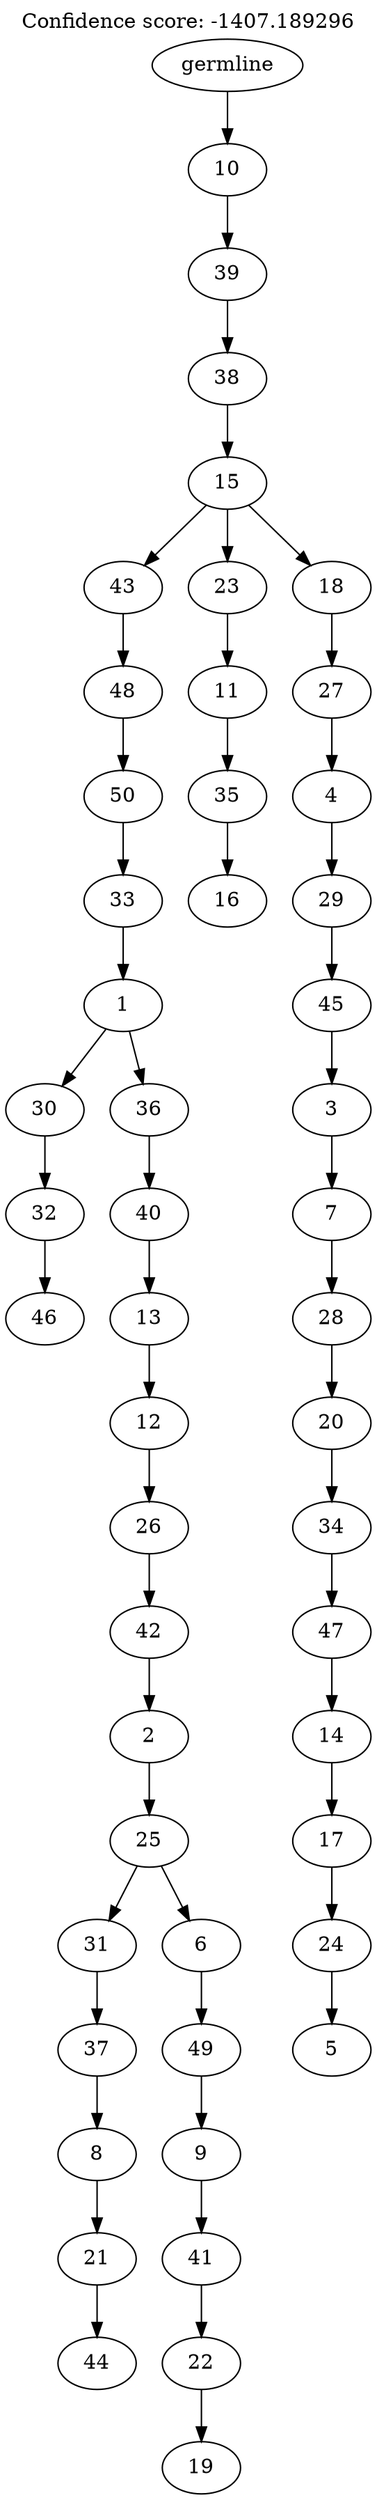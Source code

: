 digraph g {
	"49" -> "50";
	"50" [label="46"];
	"48" -> "49";
	"49" [label="32"];
	"46" -> "47";
	"47" [label="44"];
	"45" -> "46";
	"46" [label="21"];
	"44" -> "45";
	"45" [label="8"];
	"43" -> "44";
	"44" [label="37"];
	"41" -> "42";
	"42" [label="19"];
	"40" -> "41";
	"41" [label="22"];
	"39" -> "40";
	"40" [label="41"];
	"38" -> "39";
	"39" [label="9"];
	"37" -> "38";
	"38" [label="49"];
	"36" -> "37";
	"37" [label="6"];
	"36" -> "43";
	"43" [label="31"];
	"35" -> "36";
	"36" [label="25"];
	"34" -> "35";
	"35" [label="2"];
	"33" -> "34";
	"34" [label="42"];
	"32" -> "33";
	"33" [label="26"];
	"31" -> "32";
	"32" [label="12"];
	"30" -> "31";
	"31" [label="13"];
	"29" -> "30";
	"30" [label="40"];
	"28" -> "29";
	"29" [label="36"];
	"28" -> "48";
	"48" [label="30"];
	"27" -> "28";
	"28" [label="1"];
	"26" -> "27";
	"27" [label="33"];
	"25" -> "26";
	"26" [label="50"];
	"24" -> "25";
	"25" [label="48"];
	"22" -> "23";
	"23" [label="16"];
	"21" -> "22";
	"22" [label="35"];
	"20" -> "21";
	"21" [label="11"];
	"18" -> "19";
	"19" [label="5"];
	"17" -> "18";
	"18" [label="24"];
	"16" -> "17";
	"17" [label="17"];
	"15" -> "16";
	"16" [label="14"];
	"14" -> "15";
	"15" [label="47"];
	"13" -> "14";
	"14" [label="34"];
	"12" -> "13";
	"13" [label="20"];
	"11" -> "12";
	"12" [label="28"];
	"10" -> "11";
	"11" [label="7"];
	"9" -> "10";
	"10" [label="3"];
	"8" -> "9";
	"9" [label="45"];
	"7" -> "8";
	"8" [label="29"];
	"6" -> "7";
	"7" [label="4"];
	"5" -> "6";
	"6" [label="27"];
	"4" -> "5";
	"5" [label="18"];
	"4" -> "20";
	"20" [label="23"];
	"4" -> "24";
	"24" [label="43"];
	"3" -> "4";
	"4" [label="15"];
	"2" -> "3";
	"3" [label="38"];
	"1" -> "2";
	"2" [label="39"];
	"0" -> "1";
	"1" [label="10"];
	"0" [label="germline"];
	labelloc="t";
	label="Confidence score: -1407.189296";
}
